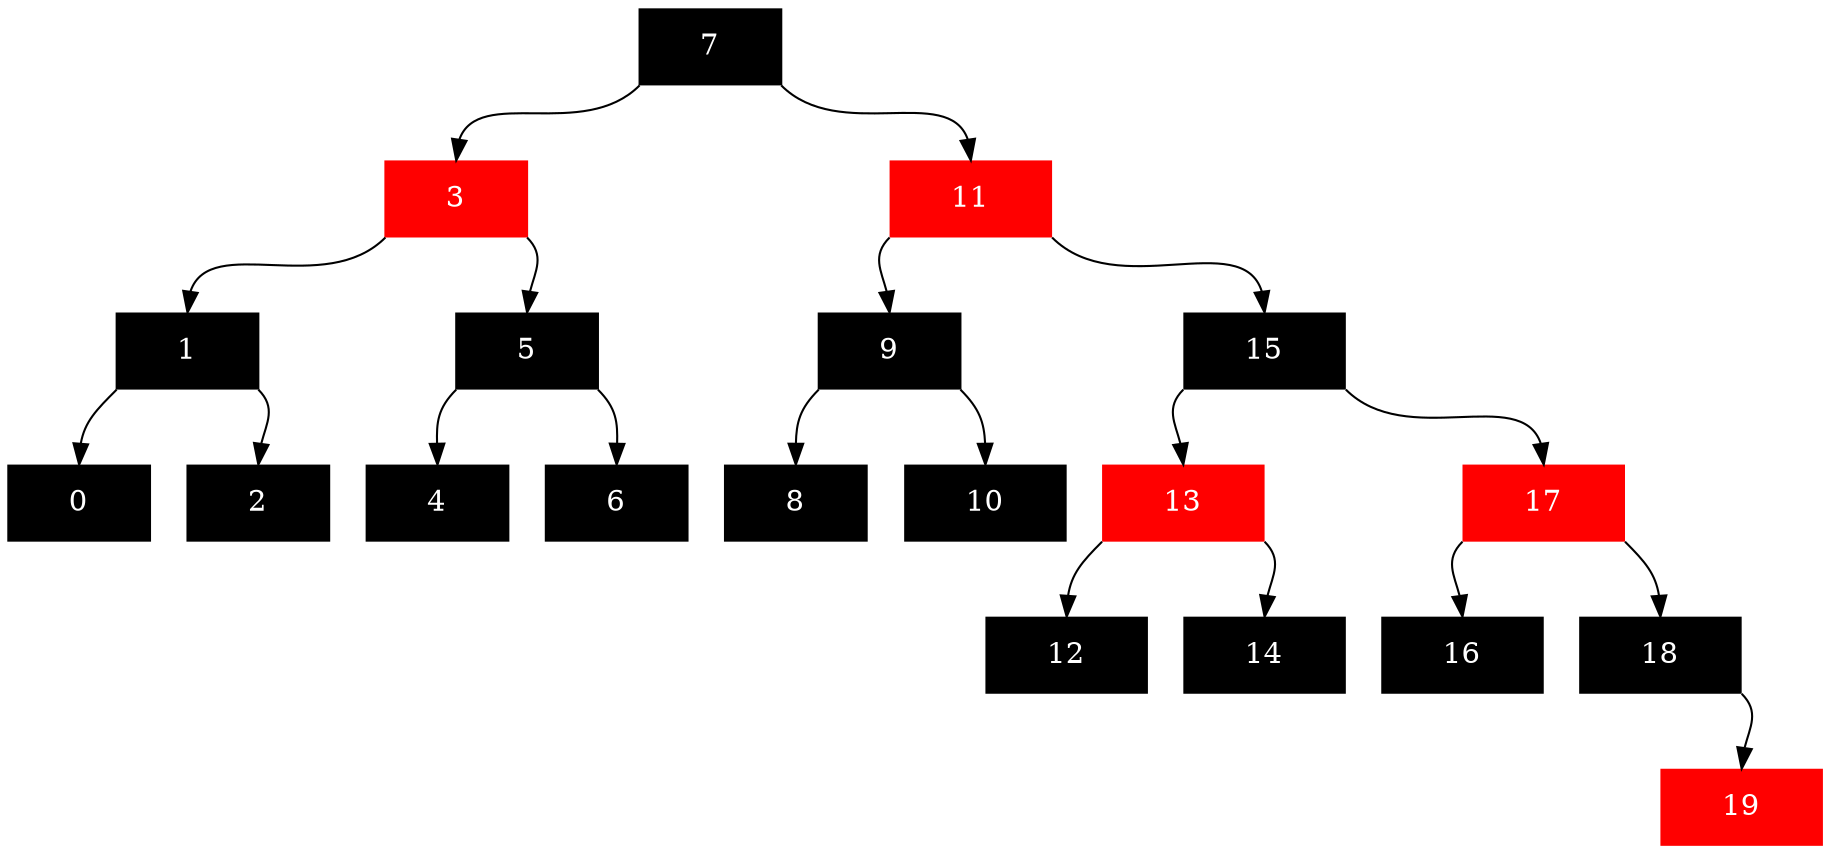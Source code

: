 digraph G{
node[shape=record,style=filled,color=black,fontcolor=white];
7[label="<f0> | <f1> 7 | <f2> "];
node[shape=record,style=filled,color=red,fontcolor=white];
3[label="<f0> | <f1> 3 | <f2> "];
7:f0:sw->3:f1;
node[shape=record,style=filled,color=red,fontcolor=white];
11[label="<f0> | <f1> 11 | <f2> "];
7:f2:se->11:f1;
node[shape=record,style=filled,color=black,fontcolor=white];
1[label="<f0> | <f1> 1 | <f2> "];
3:f0:sw->1:f1;
node[shape=record,style=filled,color=black,fontcolor=white];
5[label="<f0> | <f1> 5 | <f2> "];
3:f2:se->5:f1;
node[shape=record,style=filled,color=black,fontcolor=white];
0[label="<f0> | <f1> 0 | <f2> "];
1:f0:sw->0:f1;
node[shape=record,style=filled,color=black,fontcolor=white];
2[label="<f0> | <f1> 2 | <f2> "];
1:f2:se->2:f1;
node[shape=record,style=filled,color=black,fontcolor=white];
4[label="<f0> | <f1> 4 | <f2> "];
5:f0:sw->4:f1;
node[shape=record,style=filled,color=black,fontcolor=white];
6[label="<f0> | <f1> 6 | <f2> "];
5:f2:se->6:f1;
node[shape=record,style=filled,color=black,fontcolor=white];
9[label="<f0> | <f1> 9 | <f2> "];
11:f0:sw->9:f1;
node[shape=record,style=filled,color=black,fontcolor=white];
15[label="<f0> | <f1> 15 | <f2> "];
11:f2:se->15:f1;
node[shape=record,style=filled,color=black,fontcolor=white];
8[label="<f0> | <f1> 8 | <f2> "];
9:f0:sw->8:f1;
node[shape=record,style=filled,color=black,fontcolor=white];
10[label="<f0> | <f1> 10 | <f2> "];
9:f2:se->10:f1;
node[shape=record,style=filled,color=red,fontcolor=white];
13[label="<f0> | <f1> 13 | <f2> "];
15:f0:sw->13:f1;
node[shape=record,style=filled,color=red,fontcolor=white];
17[label="<f0> | <f1> 17 | <f2> "];
15:f2:se->17:f1;
node[shape=record,style=filled,color=black,fontcolor=white];
12[label="<f0> | <f1> 12 | <f2> "];
13:f0:sw->12:f1;
node[shape=record,style=filled,color=black,fontcolor=white];
14[label="<f0> | <f1> 14 | <f2> "];
13:f2:se->14:f1;
node[shape=record,style=filled,color=black,fontcolor=white];
16[label="<f0> | <f1> 16 | <f2> "];
17:f0:sw->16:f1;
node[shape=record,style=filled,color=black,fontcolor=white];
18[label="<f0> | <f1> 18 | <f2> "];
17:f2:se->18:f1;
node[shape=record,style=filled,color=red,fontcolor=white];
19[label="<f0> | <f1> 19 | <f2> "];
18:f2:se->19:f1;
}